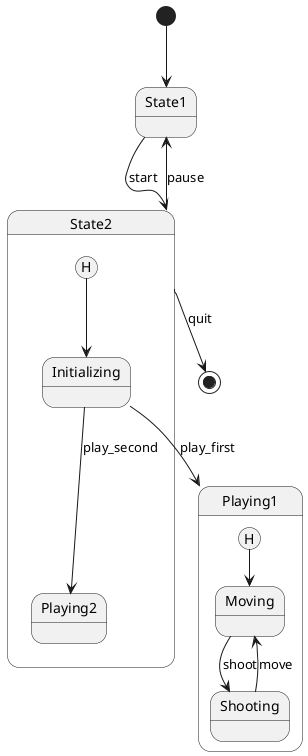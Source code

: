 {
  "sha1": "ff58a66zzhi2ggexwtae9qyb1sn0m13",
  "insertion": {
    "when": "2024-06-01T09:03:06.050Z",
    "user": "plantuml@gmail.com"
  }
}
@startuml
set separator none

[*] --> State1

state Playing1 {
[H] --> Moving
Moving --> Shooting : shoot
Shooting --> Moving : move
}

state State2 {
[H] --> Initializing
Initializing --> Playing1 : play_first
Initializing --> Playing2 : play_second
}

State1 --> State2 : start
State2 --> State1 : pause
State2 --> [*] : quit

@enduml 
